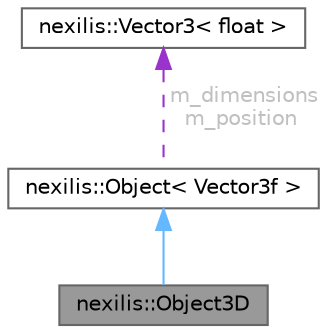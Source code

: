 digraph "nexilis::Object3D"
{
 // LATEX_PDF_SIZE
  bgcolor="transparent";
  edge [fontname=Helvetica,fontsize=10,labelfontname=Helvetica,labelfontsize=10];
  node [fontname=Helvetica,fontsize=10,shape=box,height=0.2,width=0.4];
  Node1 [id="Node000001",label="nexilis::Object3D",height=0.2,width=0.4,color="gray40", fillcolor="grey60", style="filled", fontcolor="black",tooltip=" "];
  Node2 -> Node1 [id="edge1_Node000001_Node000002",dir="back",color="steelblue1",style="solid",tooltip=" "];
  Node2 [id="Node000002",label="nexilis::Object\< Vector3f \>",height=0.2,width=0.4,color="gray40", fillcolor="white", style="filled",URL="$d6/dd3/classnexilis_1_1Object.html",tooltip=" "];
  Node3 -> Node2 [id="edge2_Node000002_Node000003",dir="back",color="darkorchid3",style="dashed",tooltip=" ",label=" m_dimensions\nm_position",fontcolor="grey" ];
  Node3 [id="Node000003",label="nexilis::Vector3\< float \>",height=0.2,width=0.4,color="gray40", fillcolor="white", style="filled",URL="$d9/d9e/classnexilis_1_1Vector3.html",tooltip=" "];
}

